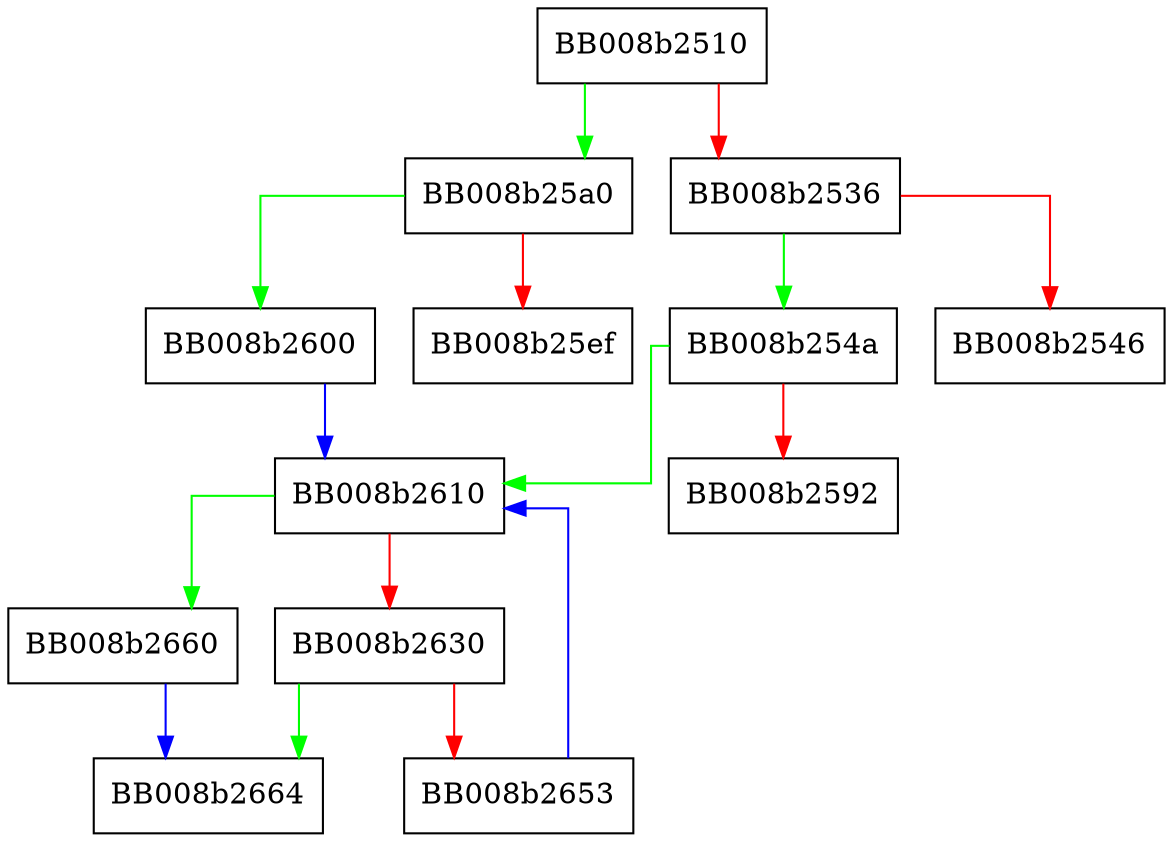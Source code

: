 digraph __strlen_sse2 {
  node [shape="box"];
  graph [splines=ortho];
  BB008b2510 -> BB008b25a0 [color="green"];
  BB008b2510 -> BB008b2536 [color="red"];
  BB008b2536 -> BB008b254a [color="green"];
  BB008b2536 -> BB008b2546 [color="red"];
  BB008b254a -> BB008b2610 [color="green"];
  BB008b254a -> BB008b2592 [color="red"];
  BB008b25a0 -> BB008b2600 [color="green"];
  BB008b25a0 -> BB008b25ef [color="red"];
  BB008b2600 -> BB008b2610 [color="blue"];
  BB008b2610 -> BB008b2660 [color="green"];
  BB008b2610 -> BB008b2630 [color="red"];
  BB008b2630 -> BB008b2664 [color="green"];
  BB008b2630 -> BB008b2653 [color="red"];
  BB008b2653 -> BB008b2610 [color="blue"];
  BB008b2660 -> BB008b2664 [color="blue"];
}